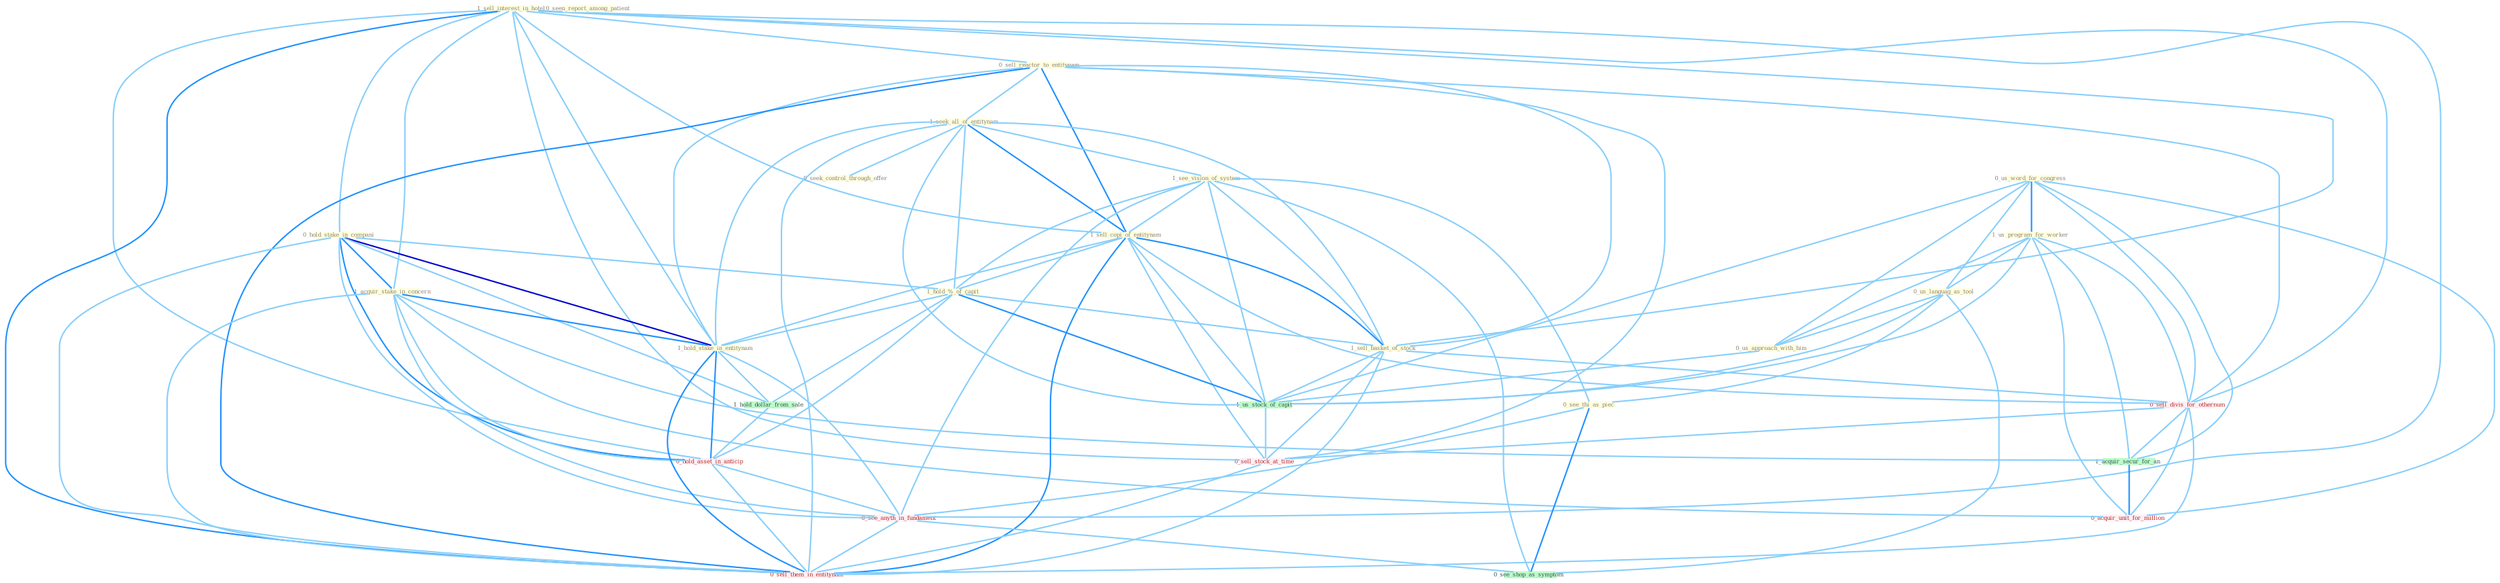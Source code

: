 Graph G{ 
    node
    [shape=polygon,style=filled,width=.5,height=.06,color="#BDFCC9",fixedsize=true,fontsize=4,
    fontcolor="#2f4f4f"];
    {node
    [color="#ffffe0", fontcolor="#8b7d6b"] "1_sell_interest_in_hotel " "0_seen_report_among_patient " "0_sell_reactor_to_entitynam " "0_us_word_for_congress " "1_seek_all_of_entitynam " "1_see_vision_of_system " "0_seek_control_through_offer " "1_us_program_for_worker " "0_hold_stake_in_compani " "1_acquir_stake_in_concern " "1_sell_copi_of_entitynam " "1_hold_%_of_capit " "0_us_languag_as_tool " "1_sell_basket_of_stock " "0_us_approach_with_him " "1_hold_stake_in_entitynam " "0_see_thi_as_piec "}
{node [color="#fff0f5", fontcolor="#b22222"] "0_sell_divis_for_othernum " "0_hold_asset_in_anticip " "0_sell_stock_at_time " "0_see_anyth_in_fundament " "0_acquir_unit_for_million " "0_sell_them_in_entitynam "}
edge [color="#B0E2FF"];

	"1_sell_interest_in_hotel " -- "0_sell_reactor_to_entitynam " [w="1", color="#87cefa" ];
	"1_sell_interest_in_hotel " -- "0_hold_stake_in_compani " [w="1", color="#87cefa" ];
	"1_sell_interest_in_hotel " -- "1_acquir_stake_in_concern " [w="1", color="#87cefa" ];
	"1_sell_interest_in_hotel " -- "1_sell_copi_of_entitynam " [w="1", color="#87cefa" ];
	"1_sell_interest_in_hotel " -- "1_sell_basket_of_stock " [w="1", color="#87cefa" ];
	"1_sell_interest_in_hotel " -- "1_hold_stake_in_entitynam " [w="1", color="#87cefa" ];
	"1_sell_interest_in_hotel " -- "0_sell_divis_for_othernum " [w="1", color="#87cefa" ];
	"1_sell_interest_in_hotel " -- "0_hold_asset_in_anticip " [w="1", color="#87cefa" ];
	"1_sell_interest_in_hotel " -- "0_sell_stock_at_time " [w="1", color="#87cefa" ];
	"1_sell_interest_in_hotel " -- "0_see_anyth_in_fundament " [w="1", color="#87cefa" ];
	"1_sell_interest_in_hotel " -- "0_sell_them_in_entitynam " [w="2", color="#1e90ff" , len=0.8];
	"0_sell_reactor_to_entitynam " -- "1_seek_all_of_entitynam " [w="1", color="#87cefa" ];
	"0_sell_reactor_to_entitynam " -- "1_sell_copi_of_entitynam " [w="2", color="#1e90ff" , len=0.8];
	"0_sell_reactor_to_entitynam " -- "1_sell_basket_of_stock " [w="1", color="#87cefa" ];
	"0_sell_reactor_to_entitynam " -- "1_hold_stake_in_entitynam " [w="1", color="#87cefa" ];
	"0_sell_reactor_to_entitynam " -- "0_sell_divis_for_othernum " [w="1", color="#87cefa" ];
	"0_sell_reactor_to_entitynam " -- "0_sell_stock_at_time " [w="1", color="#87cefa" ];
	"0_sell_reactor_to_entitynam " -- "0_sell_them_in_entitynam " [w="2", color="#1e90ff" , len=0.8];
	"0_us_word_for_congress " -- "1_us_program_for_worker " [w="2", color="#1e90ff" , len=0.8];
	"0_us_word_for_congress " -- "0_us_languag_as_tool " [w="1", color="#87cefa" ];
	"0_us_word_for_congress " -- "0_us_approach_with_him " [w="1", color="#87cefa" ];
	"0_us_word_for_congress " -- "0_sell_divis_for_othernum " [w="1", color="#87cefa" ];
	"0_us_word_for_congress " -- "1_acquir_secur_for_an " [w="1", color="#87cefa" ];
	"0_us_word_for_congress " -- "1_us_stock_of_capit " [w="1", color="#87cefa" ];
	"0_us_word_for_congress " -- "0_acquir_unit_for_million " [w="1", color="#87cefa" ];
	"1_seek_all_of_entitynam " -- "1_see_vision_of_system " [w="1", color="#87cefa" ];
	"1_seek_all_of_entitynam " -- "0_seek_control_through_offer " [w="1", color="#87cefa" ];
	"1_seek_all_of_entitynam " -- "1_sell_copi_of_entitynam " [w="2", color="#1e90ff" , len=0.8];
	"1_seek_all_of_entitynam " -- "1_hold_%_of_capit " [w="1", color="#87cefa" ];
	"1_seek_all_of_entitynam " -- "1_sell_basket_of_stock " [w="1", color="#87cefa" ];
	"1_seek_all_of_entitynam " -- "1_hold_stake_in_entitynam " [w="1", color="#87cefa" ];
	"1_seek_all_of_entitynam " -- "1_us_stock_of_capit " [w="1", color="#87cefa" ];
	"1_seek_all_of_entitynam " -- "0_sell_them_in_entitynam " [w="1", color="#87cefa" ];
	"1_see_vision_of_system " -- "1_sell_copi_of_entitynam " [w="1", color="#87cefa" ];
	"1_see_vision_of_system " -- "1_hold_%_of_capit " [w="1", color="#87cefa" ];
	"1_see_vision_of_system " -- "1_sell_basket_of_stock " [w="1", color="#87cefa" ];
	"1_see_vision_of_system " -- "0_see_thi_as_piec " [w="1", color="#87cefa" ];
	"1_see_vision_of_system " -- "1_us_stock_of_capit " [w="1", color="#87cefa" ];
	"1_see_vision_of_system " -- "0_see_anyth_in_fundament " [w="1", color="#87cefa" ];
	"1_see_vision_of_system " -- "0_see_shop_as_symptom " [w="1", color="#87cefa" ];
	"1_us_program_for_worker " -- "0_us_languag_as_tool " [w="1", color="#87cefa" ];
	"1_us_program_for_worker " -- "0_us_approach_with_him " [w="1", color="#87cefa" ];
	"1_us_program_for_worker " -- "0_sell_divis_for_othernum " [w="1", color="#87cefa" ];
	"1_us_program_for_worker " -- "1_acquir_secur_for_an " [w="1", color="#87cefa" ];
	"1_us_program_for_worker " -- "1_us_stock_of_capit " [w="1", color="#87cefa" ];
	"1_us_program_for_worker " -- "0_acquir_unit_for_million " [w="1", color="#87cefa" ];
	"0_hold_stake_in_compani " -- "1_acquir_stake_in_concern " [w="2", color="#1e90ff" , len=0.8];
	"0_hold_stake_in_compani " -- "1_hold_%_of_capit " [w="1", color="#87cefa" ];
	"0_hold_stake_in_compani " -- "1_hold_stake_in_entitynam " [w="3", color="#0000cd" , len=0.6];
	"0_hold_stake_in_compani " -- "1_hold_dollar_from_sale " [w="1", color="#87cefa" ];
	"0_hold_stake_in_compani " -- "0_hold_asset_in_anticip " [w="2", color="#1e90ff" , len=0.8];
	"0_hold_stake_in_compani " -- "0_see_anyth_in_fundament " [w="1", color="#87cefa" ];
	"0_hold_stake_in_compani " -- "0_sell_them_in_entitynam " [w="1", color="#87cefa" ];
	"1_acquir_stake_in_concern " -- "1_hold_stake_in_entitynam " [w="2", color="#1e90ff" , len=0.8];
	"1_acquir_stake_in_concern " -- "1_acquir_secur_for_an " [w="1", color="#87cefa" ];
	"1_acquir_stake_in_concern " -- "0_hold_asset_in_anticip " [w="1", color="#87cefa" ];
	"1_acquir_stake_in_concern " -- "0_see_anyth_in_fundament " [w="1", color="#87cefa" ];
	"1_acquir_stake_in_concern " -- "0_acquir_unit_for_million " [w="1", color="#87cefa" ];
	"1_acquir_stake_in_concern " -- "0_sell_them_in_entitynam " [w="1", color="#87cefa" ];
	"1_sell_copi_of_entitynam " -- "1_hold_%_of_capit " [w="1", color="#87cefa" ];
	"1_sell_copi_of_entitynam " -- "1_sell_basket_of_stock " [w="2", color="#1e90ff" , len=0.8];
	"1_sell_copi_of_entitynam " -- "1_hold_stake_in_entitynam " [w="1", color="#87cefa" ];
	"1_sell_copi_of_entitynam " -- "0_sell_divis_for_othernum " [w="1", color="#87cefa" ];
	"1_sell_copi_of_entitynam " -- "1_us_stock_of_capit " [w="1", color="#87cefa" ];
	"1_sell_copi_of_entitynam " -- "0_sell_stock_at_time " [w="1", color="#87cefa" ];
	"1_sell_copi_of_entitynam " -- "0_sell_them_in_entitynam " [w="2", color="#1e90ff" , len=0.8];
	"1_hold_%_of_capit " -- "1_sell_basket_of_stock " [w="1", color="#87cefa" ];
	"1_hold_%_of_capit " -- "1_hold_stake_in_entitynam " [w="1", color="#87cefa" ];
	"1_hold_%_of_capit " -- "1_us_stock_of_capit " [w="2", color="#1e90ff" , len=0.8];
	"1_hold_%_of_capit " -- "1_hold_dollar_from_sale " [w="1", color="#87cefa" ];
	"1_hold_%_of_capit " -- "0_hold_asset_in_anticip " [w="1", color="#87cefa" ];
	"0_us_languag_as_tool " -- "0_us_approach_with_him " [w="1", color="#87cefa" ];
	"0_us_languag_as_tool " -- "0_see_thi_as_piec " [w="1", color="#87cefa" ];
	"0_us_languag_as_tool " -- "1_us_stock_of_capit " [w="1", color="#87cefa" ];
	"0_us_languag_as_tool " -- "0_see_shop_as_symptom " [w="1", color="#87cefa" ];
	"1_sell_basket_of_stock " -- "0_sell_divis_for_othernum " [w="1", color="#87cefa" ];
	"1_sell_basket_of_stock " -- "1_us_stock_of_capit " [w="1", color="#87cefa" ];
	"1_sell_basket_of_stock " -- "0_sell_stock_at_time " [w="1", color="#87cefa" ];
	"1_sell_basket_of_stock " -- "0_sell_them_in_entitynam " [w="1", color="#87cefa" ];
	"0_us_approach_with_him " -- "1_us_stock_of_capit " [w="1", color="#87cefa" ];
	"1_hold_stake_in_entitynam " -- "1_hold_dollar_from_sale " [w="1", color="#87cefa" ];
	"1_hold_stake_in_entitynam " -- "0_hold_asset_in_anticip " [w="2", color="#1e90ff" , len=0.8];
	"1_hold_stake_in_entitynam " -- "0_see_anyth_in_fundament " [w="1", color="#87cefa" ];
	"1_hold_stake_in_entitynam " -- "0_sell_them_in_entitynam " [w="2", color="#1e90ff" , len=0.8];
	"0_see_thi_as_piec " -- "0_see_anyth_in_fundament " [w="1", color="#87cefa" ];
	"0_see_thi_as_piec " -- "0_see_shop_as_symptom " [w="2", color="#1e90ff" , len=0.8];
	"0_sell_divis_for_othernum " -- "1_acquir_secur_for_an " [w="1", color="#87cefa" ];
	"0_sell_divis_for_othernum " -- "0_sell_stock_at_time " [w="1", color="#87cefa" ];
	"0_sell_divis_for_othernum " -- "0_acquir_unit_for_million " [w="1", color="#87cefa" ];
	"0_sell_divis_for_othernum " -- "0_sell_them_in_entitynam " [w="1", color="#87cefa" ];
	"1_acquir_secur_for_an " -- "0_acquir_unit_for_million " [w="2", color="#1e90ff" , len=0.8];
	"1_us_stock_of_capit " -- "0_sell_stock_at_time " [w="1", color="#87cefa" ];
	"1_hold_dollar_from_sale " -- "0_hold_asset_in_anticip " [w="1", color="#87cefa" ];
	"0_hold_asset_in_anticip " -- "0_see_anyth_in_fundament " [w="1", color="#87cefa" ];
	"0_hold_asset_in_anticip " -- "0_sell_them_in_entitynam " [w="1", color="#87cefa" ];
	"0_sell_stock_at_time " -- "0_sell_them_in_entitynam " [w="1", color="#87cefa" ];
	"0_see_anyth_in_fundament " -- "0_see_shop_as_symptom " [w="1", color="#87cefa" ];
	"0_see_anyth_in_fundament " -- "0_sell_them_in_entitynam " [w="1", color="#87cefa" ];
}